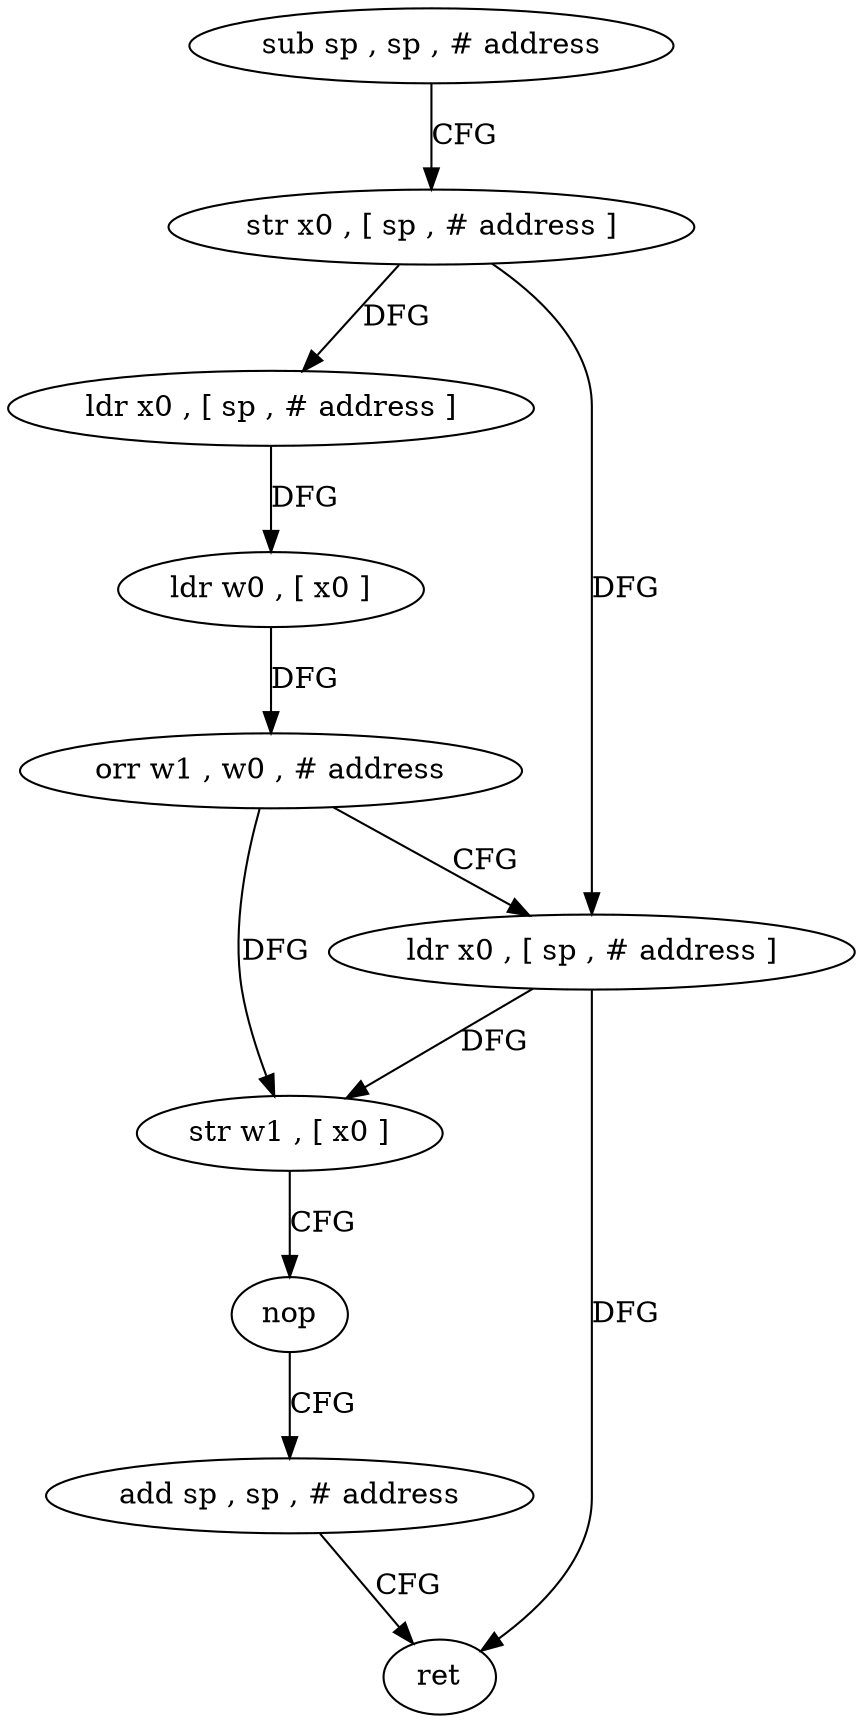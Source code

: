 digraph "func" {
"214684" [label = "sub sp , sp , # address" ]
"214688" [label = "str x0 , [ sp , # address ]" ]
"214692" [label = "ldr x0 , [ sp , # address ]" ]
"214696" [label = "ldr w0 , [ x0 ]" ]
"214700" [label = "orr w1 , w0 , # address" ]
"214704" [label = "ldr x0 , [ sp , # address ]" ]
"214708" [label = "str w1 , [ x0 ]" ]
"214712" [label = "nop" ]
"214716" [label = "add sp , sp , # address" ]
"214720" [label = "ret" ]
"214684" -> "214688" [ label = "CFG" ]
"214688" -> "214692" [ label = "DFG" ]
"214688" -> "214704" [ label = "DFG" ]
"214692" -> "214696" [ label = "DFG" ]
"214696" -> "214700" [ label = "DFG" ]
"214700" -> "214704" [ label = "CFG" ]
"214700" -> "214708" [ label = "DFG" ]
"214704" -> "214708" [ label = "DFG" ]
"214704" -> "214720" [ label = "DFG" ]
"214708" -> "214712" [ label = "CFG" ]
"214712" -> "214716" [ label = "CFG" ]
"214716" -> "214720" [ label = "CFG" ]
}
